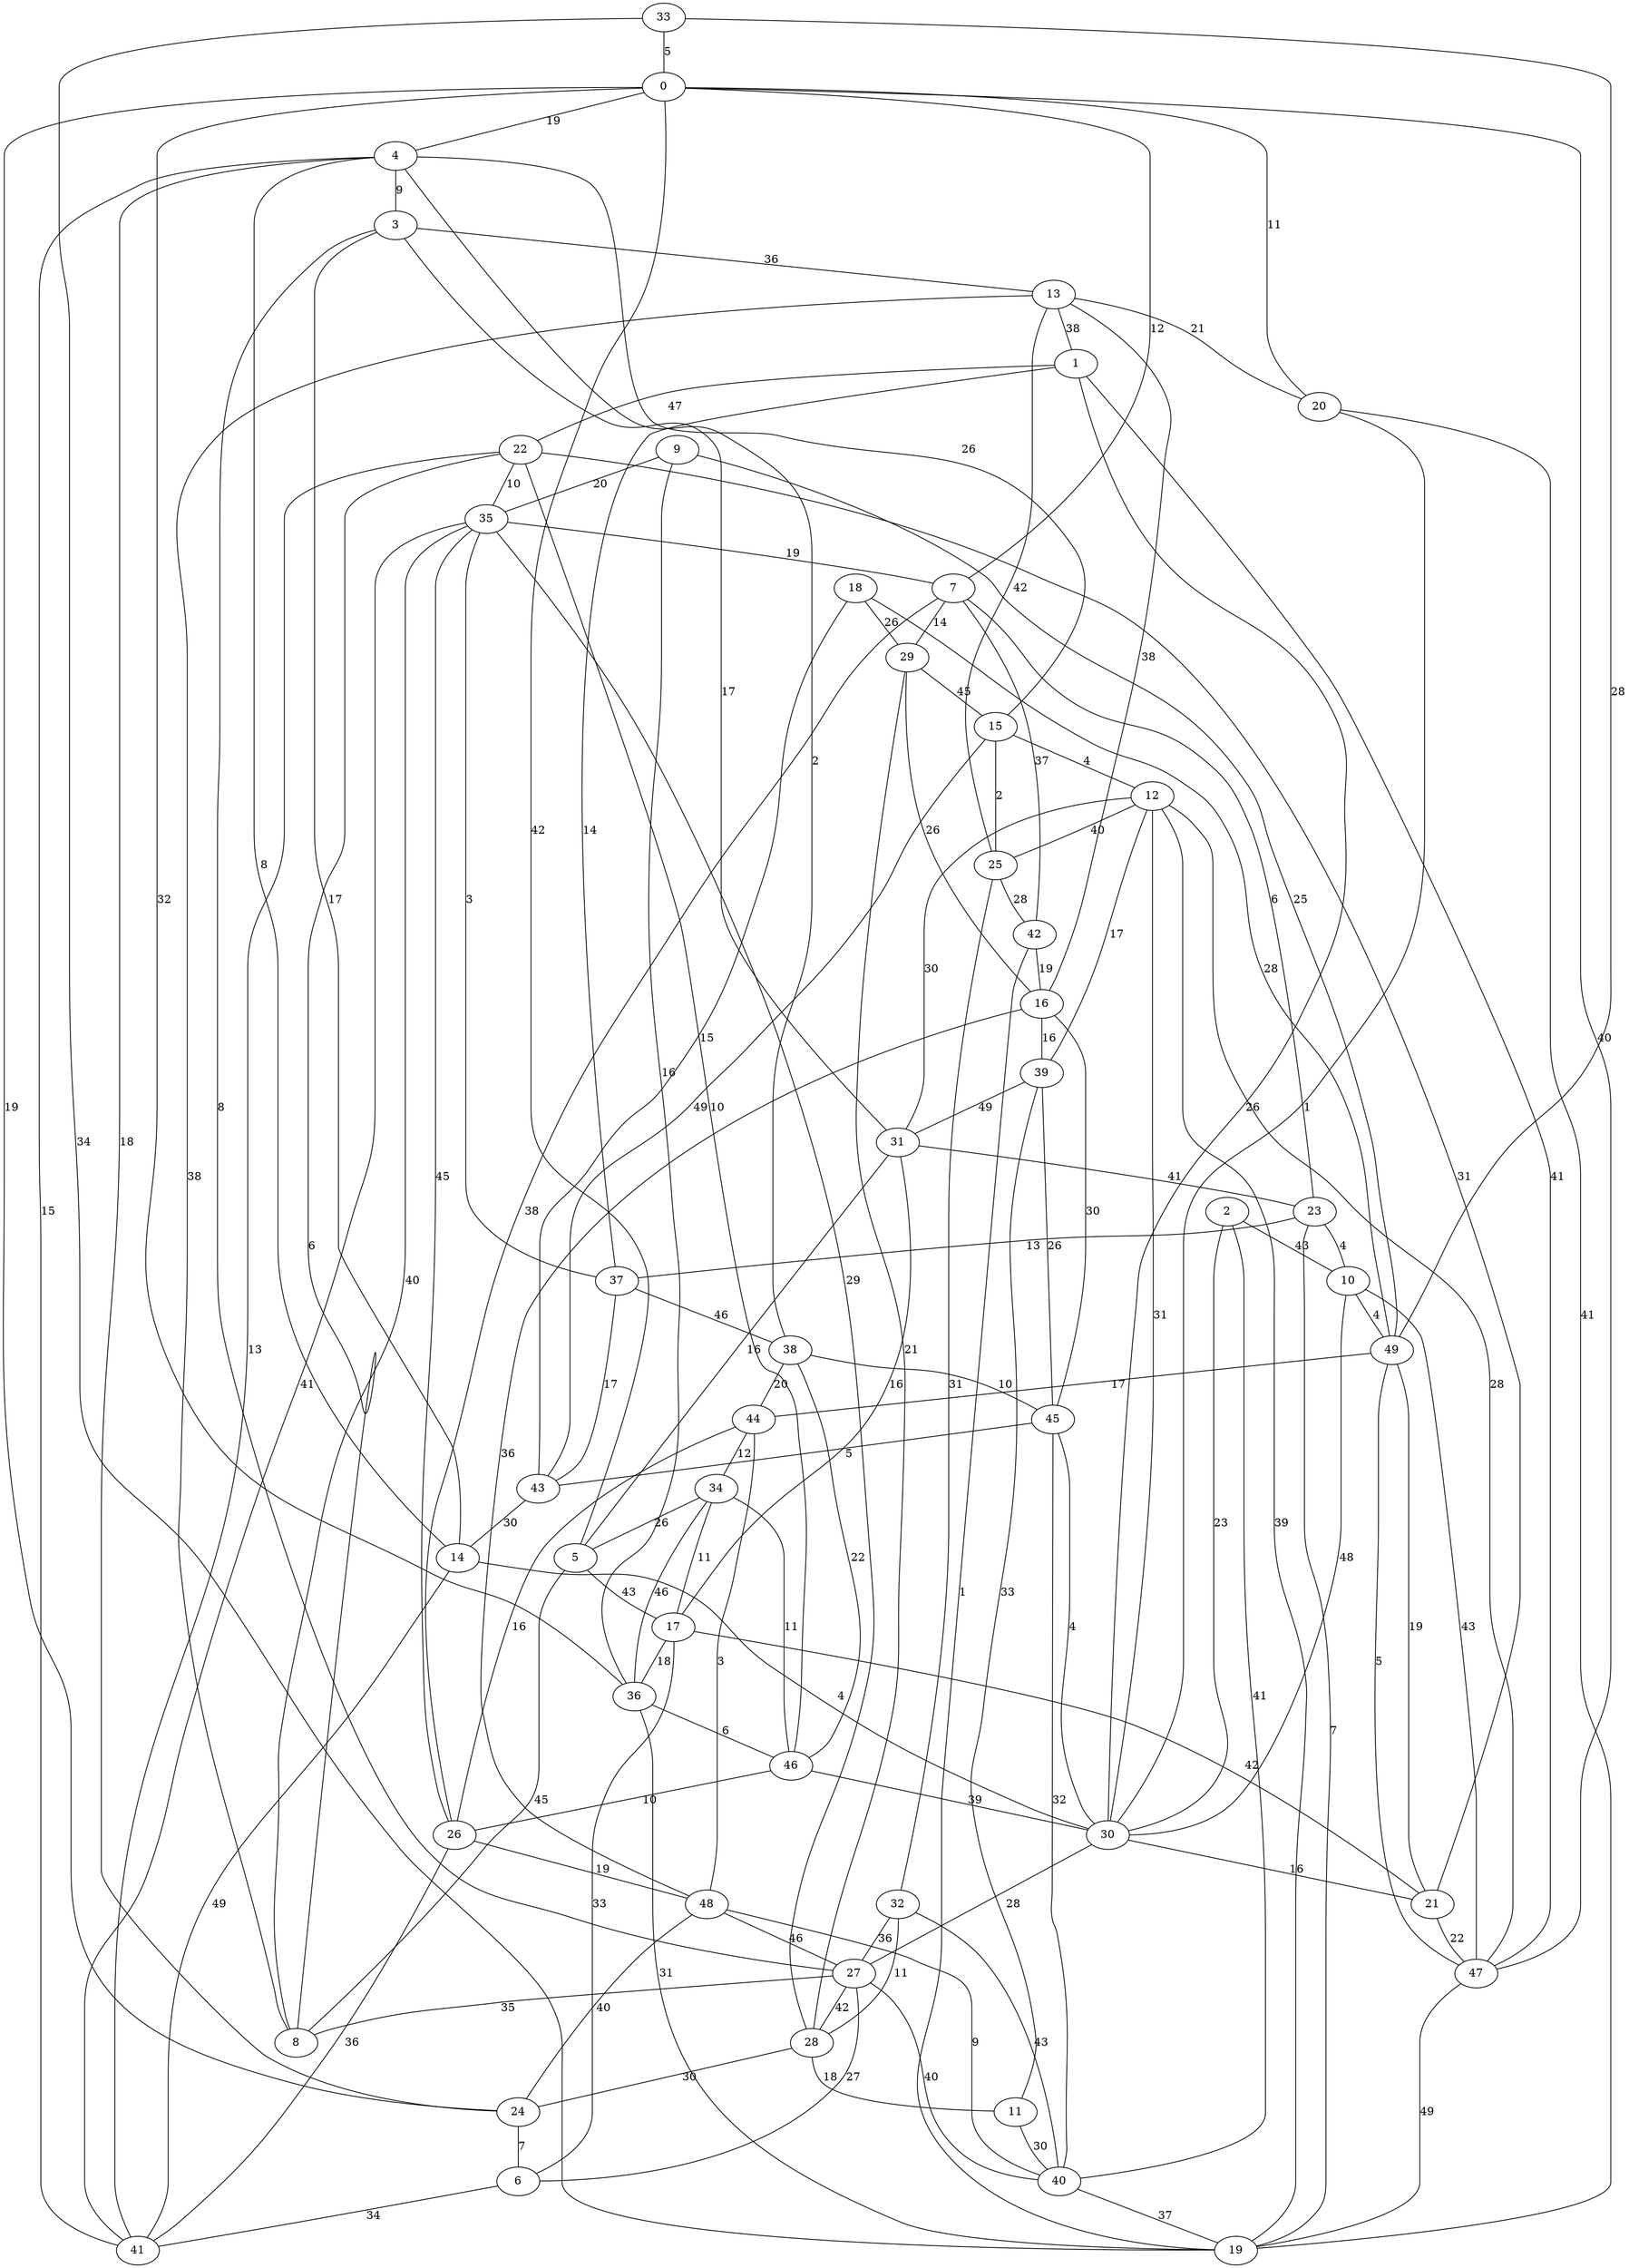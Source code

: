 graph {
	0 [label=0]
	1 [label=1]
	2 [label=2]
	3 [label=3]
	4 [label=4]
	5 [label=5]
	6 [label=6]
	7 [label=7]
	8 [label=8]
	9 [label=9]
	10 [label=10]
	11 [label=11]
	12 [label=12]
	13 [label=13]
	14 [label=14]
	15 [label=15]
	16 [label=16]
	17 [label=17]
	18 [label=18]
	19 [label=19]
	20 [label=20]
	21 [label=21]
	22 [label=22]
	23 [label=23]
	24 [label=24]
	25 [label=25]
	26 [label=26]
	27 [label=27]
	28 [label=28]
	29 [label=29]
	30 [label=30]
	31 [label=31]
	32 [label=32]
	33 [label=33]
	34 [label=34]
	35 [label=35]
	36 [label=36]
	37 [label=37]
	38 [label=38]
	39 [label=39]
	40 [label=40]
	41 [label=41]
	42 [label=42]
	43 [label=43]
	44 [label=44]
	45 [label=45]
	46 [label=46]
	47 [label=47]
	48 [label=48]
	49 [label=49]
	0 -- 47 [label=40]
	0 -- 24 [label=19]
	0 -- 4 [label=19]
	1 -- 30 [label=26]
	1 -- 47 [label=41]
	1 -- 22 [label=47]
	2 -- 10 [label=43]
	2 -- 40 [label=41]
	2 -- 30 [label=23]
	3 -- 13 [label=36]
	3 -- 14 [label=17]
	3 -- 27 [label=8]
	4 -- 15 [label=26]
	4 -- 3 [label=9]
	4 -- 38 [label=2]
	5 -- 8 [label=45]
	5 -- 17 [label=43]
	5 -- 0 [label=42]
	6 -- 41 [label=34]
	6 -- 17 [label=33]
	7 -- 0 [label=12]
	7 -- 29 [label=14]
	7 -- 26 [label=38]
	8 -- 13 [label=38]
	8 -- 22 [label=6]
	8 -- 35 [label=40]
	9 -- 49 [label=25]
	9 -- 36 [label=16]
	9 -- 35 [label=20]
	10 -- 47 [label=43]
	10 -- 30 [label=48]
	10 -- 49 [label=4]
	11 -- 40 [label=30]
	11 -- 39 [label=33]
	12 -- 31 [label=30]
	12 -- 39 [label=17]
	12 -- 25 [label=40]
	13 -- 16 [label=38]
	13 -- 1 [label=38]
	13 -- 20 [label=21]
	14 -- 4 [label=8]
	14 -- 41 [label=49]
	14 -- 30 [label=4]
	15 -- 25 [label=2]
	15 -- 12 [label=4]
	15 -- 43 [label=49]
	16 -- 45 [label=30]
	16 -- 39 [label=16]
	17 -- 31 [label=16]
	17 -- 34 [label=11]
	17 -- 36 [label=18]
	18 -- 43 [label=15]
	18 -- 49 [label=28]
	18 -- 29 [label=26]
	19 -- 12 [label=39]
	19 -- 23 [label=7]
	19 -- 42 [label=1]
	20 -- 0 [label=11]
	20 -- 30 [label=1]
	20 -- 19 [label=41]
	21 -- 22 [label=31]
	21 -- 17 [label=42]
	21 -- 47 [label=22]
	22 -- 41 [label=13]
	22 -- 35 [label=10]
	22 -- 46 [label=10]
	23 -- 10 [label=4]
	23 -- 37 [label=13]
	23 -- 7 [label=6]
	24 -- 48 [label=40]
	24 -- 6 [label=7]
	24 -- 4 [label=18]
	25 -- 42 [label=28]
	25 -- 32 [label=31]
	25 -- 13 [label=42]
	26 -- 41 [label=36]
	26 -- 44 [label=16]
	26 -- 48 [label=19]
	27 -- 28 [label=42]
	27 -- 6 [label=27]
	27 -- 8 [label=35]
	28 -- 24 [label=30]
	28 -- 29 [label=21]
	28 -- 11 [label=18]
	29 -- 15 [label=45]
	29 -- 16 [label=26]
	30 -- 12 [label=31]
	30 -- 21 [label=16]
	30 -- 27 [label=28]
	31 -- 23 [label=41]
	31 -- 3 [label=17]
	31 -- 5 [label=16]
	32 -- 40 [label=43]
	32 -- 28 [label=11]
	32 -- 27 [label=36]
	33 -- 19 [label=34]
	33 -- 49 [label=28]
	33 -- 0 [label=5]
	34 -- 36 [label=46]
	34 -- 46 [label=11]
	34 -- 5 [label=26]
	35 -- 7 [label=19]
	35 -- 26 [label=45]
	35 -- 28 [label=29]
	36 -- 19 [label=31]
	36 -- 46 [label=6]
	36 -- 0 [label=32]
	37 -- 1 [label=14]
	37 -- 35 [label=3]
	37 -- 38 [label=46]
	38 -- 45 [label=10]
	38 -- 44 [label=20]
	38 -- 46 [label=22]
	39 -- 45 [label=26]
	39 -- 31 [label=49]
	40 -- 48 [label=9]
	40 -- 19 [label=37]
	40 -- 27 [label=40]
	41 -- 35 [label=41]
	41 -- 4 [label=15]
	42 -- 16 [label=19]
	42 -- 7 [label=37]
	43 -- 14 [label=30]
	43 -- 37 [label=17]
	44 -- 34 [label=12]
	44 -- 48 [label=3]
	45 -- 43 [label=5]
	45 -- 40 [label=32]
	45 -- 30 [label=4]
	46 -- 30 [label=39]
	46 -- 26 [label=10]
	47 -- 12 [label=28]
	47 -- 19 [label=49]
	48 -- 27 [label=46]
	48 -- 16 [label=36]
	49 -- 21 [label=19]
	49 -- 44 [label=17]
	49 -- 47 [label=5]
}
